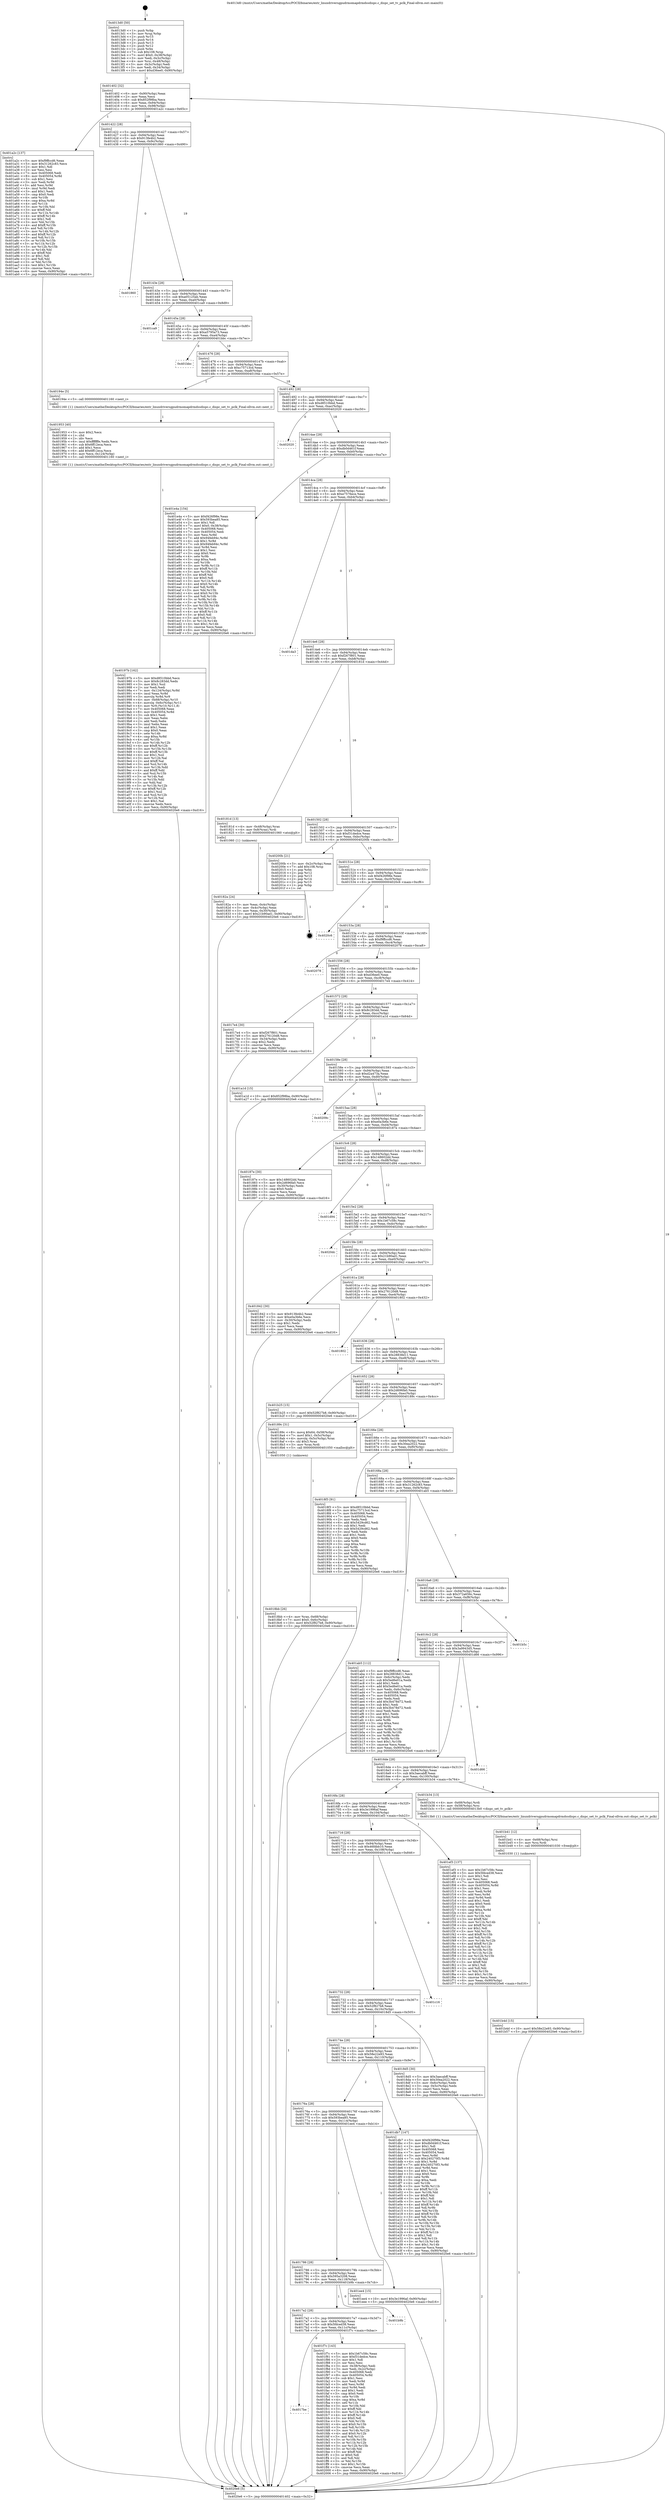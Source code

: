 digraph "0x4013d0" {
  label = "0x4013d0 (/mnt/c/Users/mathe/Desktop/tcc/POCII/binaries/extr_linuxdriversgpudrmomapdrmdssdispc.c_dispc_set_tv_pclk_Final-ollvm.out::main(0))"
  labelloc = "t"
  node[shape=record]

  Entry [label="",width=0.3,height=0.3,shape=circle,fillcolor=black,style=filled]
  "0x401402" [label="{
     0x401402 [32]\l
     | [instrs]\l
     &nbsp;&nbsp;0x401402 \<+6\>: mov -0x90(%rbp),%eax\l
     &nbsp;&nbsp;0x401408 \<+2\>: mov %eax,%ecx\l
     &nbsp;&nbsp;0x40140a \<+6\>: sub $0x852f98ba,%ecx\l
     &nbsp;&nbsp;0x401410 \<+6\>: mov %eax,-0x94(%rbp)\l
     &nbsp;&nbsp;0x401416 \<+6\>: mov %ecx,-0x98(%rbp)\l
     &nbsp;&nbsp;0x40141c \<+6\>: je 0000000000401a2c \<main+0x65c\>\l
  }"]
  "0x401a2c" [label="{
     0x401a2c [137]\l
     | [instrs]\l
     &nbsp;&nbsp;0x401a2c \<+5\>: mov $0xf9ffccd6,%eax\l
     &nbsp;&nbsp;0x401a31 \<+5\>: mov $0x31262c83,%ecx\l
     &nbsp;&nbsp;0x401a36 \<+2\>: mov $0x1,%dl\l
     &nbsp;&nbsp;0x401a38 \<+2\>: xor %esi,%esi\l
     &nbsp;&nbsp;0x401a3a \<+7\>: mov 0x405068,%edi\l
     &nbsp;&nbsp;0x401a41 \<+8\>: mov 0x405054,%r8d\l
     &nbsp;&nbsp;0x401a49 \<+3\>: sub $0x1,%esi\l
     &nbsp;&nbsp;0x401a4c \<+3\>: mov %edi,%r9d\l
     &nbsp;&nbsp;0x401a4f \<+3\>: add %esi,%r9d\l
     &nbsp;&nbsp;0x401a52 \<+4\>: imul %r9d,%edi\l
     &nbsp;&nbsp;0x401a56 \<+3\>: and $0x1,%edi\l
     &nbsp;&nbsp;0x401a59 \<+3\>: cmp $0x0,%edi\l
     &nbsp;&nbsp;0x401a5c \<+4\>: sete %r10b\l
     &nbsp;&nbsp;0x401a60 \<+4\>: cmp $0xa,%r8d\l
     &nbsp;&nbsp;0x401a64 \<+4\>: setl %r11b\l
     &nbsp;&nbsp;0x401a68 \<+3\>: mov %r10b,%bl\l
     &nbsp;&nbsp;0x401a6b \<+3\>: xor $0xff,%bl\l
     &nbsp;&nbsp;0x401a6e \<+3\>: mov %r11b,%r14b\l
     &nbsp;&nbsp;0x401a71 \<+4\>: xor $0xff,%r14b\l
     &nbsp;&nbsp;0x401a75 \<+3\>: xor $0x1,%dl\l
     &nbsp;&nbsp;0x401a78 \<+3\>: mov %bl,%r15b\l
     &nbsp;&nbsp;0x401a7b \<+4\>: and $0xff,%r15b\l
     &nbsp;&nbsp;0x401a7f \<+3\>: and %dl,%r10b\l
     &nbsp;&nbsp;0x401a82 \<+3\>: mov %r14b,%r12b\l
     &nbsp;&nbsp;0x401a85 \<+4\>: and $0xff,%r12b\l
     &nbsp;&nbsp;0x401a89 \<+3\>: and %dl,%r11b\l
     &nbsp;&nbsp;0x401a8c \<+3\>: or %r10b,%r15b\l
     &nbsp;&nbsp;0x401a8f \<+3\>: or %r11b,%r12b\l
     &nbsp;&nbsp;0x401a92 \<+3\>: xor %r12b,%r15b\l
     &nbsp;&nbsp;0x401a95 \<+3\>: or %r14b,%bl\l
     &nbsp;&nbsp;0x401a98 \<+3\>: xor $0xff,%bl\l
     &nbsp;&nbsp;0x401a9b \<+3\>: or $0x1,%dl\l
     &nbsp;&nbsp;0x401a9e \<+2\>: and %dl,%bl\l
     &nbsp;&nbsp;0x401aa0 \<+3\>: or %bl,%r15b\l
     &nbsp;&nbsp;0x401aa3 \<+4\>: test $0x1,%r15b\l
     &nbsp;&nbsp;0x401aa7 \<+3\>: cmovne %ecx,%eax\l
     &nbsp;&nbsp;0x401aaa \<+6\>: mov %eax,-0x90(%rbp)\l
     &nbsp;&nbsp;0x401ab0 \<+5\>: jmp 00000000004020e6 \<main+0xd16\>\l
  }"]
  "0x401422" [label="{
     0x401422 [28]\l
     | [instrs]\l
     &nbsp;&nbsp;0x401422 \<+5\>: jmp 0000000000401427 \<main+0x57\>\l
     &nbsp;&nbsp;0x401427 \<+6\>: mov -0x94(%rbp),%eax\l
     &nbsp;&nbsp;0x40142d \<+5\>: sub $0x913fe4b2,%eax\l
     &nbsp;&nbsp;0x401432 \<+6\>: mov %eax,-0x9c(%rbp)\l
     &nbsp;&nbsp;0x401438 \<+6\>: je 0000000000401860 \<main+0x490\>\l
  }"]
  Exit [label="",width=0.3,height=0.3,shape=circle,fillcolor=black,style=filled,peripheries=2]
  "0x401860" [label="{
     0x401860\l
  }", style=dashed]
  "0x40143e" [label="{
     0x40143e [28]\l
     | [instrs]\l
     &nbsp;&nbsp;0x40143e \<+5\>: jmp 0000000000401443 \<main+0x73\>\l
     &nbsp;&nbsp;0x401443 \<+6\>: mov -0x94(%rbp),%eax\l
     &nbsp;&nbsp;0x401449 \<+5\>: sub $0xa05125ab,%eax\l
     &nbsp;&nbsp;0x40144e \<+6\>: mov %eax,-0xa0(%rbp)\l
     &nbsp;&nbsp;0x401454 \<+6\>: je 0000000000401ca9 \<main+0x8d9\>\l
  }"]
  "0x4017be" [label="{
     0x4017be\l
  }", style=dashed]
  "0x401ca9" [label="{
     0x401ca9\l
  }", style=dashed]
  "0x40145a" [label="{
     0x40145a [28]\l
     | [instrs]\l
     &nbsp;&nbsp;0x40145a \<+5\>: jmp 000000000040145f \<main+0x8f\>\l
     &nbsp;&nbsp;0x40145f \<+6\>: mov -0x94(%rbp),%eax\l
     &nbsp;&nbsp;0x401465 \<+5\>: sub $0xa5795a73,%eax\l
     &nbsp;&nbsp;0x40146a \<+6\>: mov %eax,-0xa4(%rbp)\l
     &nbsp;&nbsp;0x401470 \<+6\>: je 0000000000401bbc \<main+0x7ec\>\l
  }"]
  "0x401f7c" [label="{
     0x401f7c [143]\l
     | [instrs]\l
     &nbsp;&nbsp;0x401f7c \<+5\>: mov $0x1b67c58c,%eax\l
     &nbsp;&nbsp;0x401f81 \<+5\>: mov $0xf31dedce,%ecx\l
     &nbsp;&nbsp;0x401f86 \<+2\>: mov $0x1,%dl\l
     &nbsp;&nbsp;0x401f88 \<+2\>: xor %esi,%esi\l
     &nbsp;&nbsp;0x401f8a \<+3\>: mov -0x38(%rbp),%edi\l
     &nbsp;&nbsp;0x401f8d \<+3\>: mov %edi,-0x2c(%rbp)\l
     &nbsp;&nbsp;0x401f90 \<+7\>: mov 0x405068,%edi\l
     &nbsp;&nbsp;0x401f97 \<+8\>: mov 0x405054,%r8d\l
     &nbsp;&nbsp;0x401f9f \<+3\>: sub $0x1,%esi\l
     &nbsp;&nbsp;0x401fa2 \<+3\>: mov %edi,%r9d\l
     &nbsp;&nbsp;0x401fa5 \<+3\>: add %esi,%r9d\l
     &nbsp;&nbsp;0x401fa8 \<+4\>: imul %r9d,%edi\l
     &nbsp;&nbsp;0x401fac \<+3\>: and $0x1,%edi\l
     &nbsp;&nbsp;0x401faf \<+3\>: cmp $0x0,%edi\l
     &nbsp;&nbsp;0x401fb2 \<+4\>: sete %r10b\l
     &nbsp;&nbsp;0x401fb6 \<+4\>: cmp $0xa,%r8d\l
     &nbsp;&nbsp;0x401fba \<+4\>: setl %r11b\l
     &nbsp;&nbsp;0x401fbe \<+3\>: mov %r10b,%bl\l
     &nbsp;&nbsp;0x401fc1 \<+3\>: xor $0xff,%bl\l
     &nbsp;&nbsp;0x401fc4 \<+3\>: mov %r11b,%r14b\l
     &nbsp;&nbsp;0x401fc7 \<+4\>: xor $0xff,%r14b\l
     &nbsp;&nbsp;0x401fcb \<+3\>: xor $0x0,%dl\l
     &nbsp;&nbsp;0x401fce \<+3\>: mov %bl,%r15b\l
     &nbsp;&nbsp;0x401fd1 \<+4\>: and $0x0,%r15b\l
     &nbsp;&nbsp;0x401fd5 \<+3\>: and %dl,%r10b\l
     &nbsp;&nbsp;0x401fd8 \<+3\>: mov %r14b,%r12b\l
     &nbsp;&nbsp;0x401fdb \<+4\>: and $0x0,%r12b\l
     &nbsp;&nbsp;0x401fdf \<+3\>: and %dl,%r11b\l
     &nbsp;&nbsp;0x401fe2 \<+3\>: or %r10b,%r15b\l
     &nbsp;&nbsp;0x401fe5 \<+3\>: or %r11b,%r12b\l
     &nbsp;&nbsp;0x401fe8 \<+3\>: xor %r12b,%r15b\l
     &nbsp;&nbsp;0x401feb \<+3\>: or %r14b,%bl\l
     &nbsp;&nbsp;0x401fee \<+3\>: xor $0xff,%bl\l
     &nbsp;&nbsp;0x401ff1 \<+3\>: or $0x0,%dl\l
     &nbsp;&nbsp;0x401ff4 \<+2\>: and %dl,%bl\l
     &nbsp;&nbsp;0x401ff6 \<+3\>: or %bl,%r15b\l
     &nbsp;&nbsp;0x401ff9 \<+4\>: test $0x1,%r15b\l
     &nbsp;&nbsp;0x401ffd \<+3\>: cmovne %ecx,%eax\l
     &nbsp;&nbsp;0x402000 \<+6\>: mov %eax,-0x90(%rbp)\l
     &nbsp;&nbsp;0x402006 \<+5\>: jmp 00000000004020e6 \<main+0xd16\>\l
  }"]
  "0x401bbc" [label="{
     0x401bbc\l
  }", style=dashed]
  "0x401476" [label="{
     0x401476 [28]\l
     | [instrs]\l
     &nbsp;&nbsp;0x401476 \<+5\>: jmp 000000000040147b \<main+0xab\>\l
     &nbsp;&nbsp;0x40147b \<+6\>: mov -0x94(%rbp),%eax\l
     &nbsp;&nbsp;0x401481 \<+5\>: sub $0xc75713cd,%eax\l
     &nbsp;&nbsp;0x401486 \<+6\>: mov %eax,-0xa8(%rbp)\l
     &nbsp;&nbsp;0x40148c \<+6\>: je 000000000040194e \<main+0x57e\>\l
  }"]
  "0x4017a2" [label="{
     0x4017a2 [28]\l
     | [instrs]\l
     &nbsp;&nbsp;0x4017a2 \<+5\>: jmp 00000000004017a7 \<main+0x3d7\>\l
     &nbsp;&nbsp;0x4017a7 \<+6\>: mov -0x94(%rbp),%eax\l
     &nbsp;&nbsp;0x4017ad \<+5\>: sub $0x5fdced38,%eax\l
     &nbsp;&nbsp;0x4017b2 \<+6\>: mov %eax,-0x11c(%rbp)\l
     &nbsp;&nbsp;0x4017b8 \<+6\>: je 0000000000401f7c \<main+0xbac\>\l
  }"]
  "0x40194e" [label="{
     0x40194e [5]\l
     | [instrs]\l
     &nbsp;&nbsp;0x40194e \<+5\>: call 0000000000401160 \<next_i\>\l
     | [calls]\l
     &nbsp;&nbsp;0x401160 \{1\} (/mnt/c/Users/mathe/Desktop/tcc/POCII/binaries/extr_linuxdriversgpudrmomapdrmdssdispc.c_dispc_set_tv_pclk_Final-ollvm.out::next_i)\l
  }"]
  "0x401492" [label="{
     0x401492 [28]\l
     | [instrs]\l
     &nbsp;&nbsp;0x401492 \<+5\>: jmp 0000000000401497 \<main+0xc7\>\l
     &nbsp;&nbsp;0x401497 \<+6\>: mov -0x94(%rbp),%eax\l
     &nbsp;&nbsp;0x40149d \<+5\>: sub $0xd8510bbd,%eax\l
     &nbsp;&nbsp;0x4014a2 \<+6\>: mov %eax,-0xac(%rbp)\l
     &nbsp;&nbsp;0x4014a8 \<+6\>: je 0000000000402020 \<main+0xc50\>\l
  }"]
  "0x401b9b" [label="{
     0x401b9b\l
  }", style=dashed]
  "0x402020" [label="{
     0x402020\l
  }", style=dashed]
  "0x4014ae" [label="{
     0x4014ae [28]\l
     | [instrs]\l
     &nbsp;&nbsp;0x4014ae \<+5\>: jmp 00000000004014b3 \<main+0xe3\>\l
     &nbsp;&nbsp;0x4014b3 \<+6\>: mov -0x94(%rbp),%eax\l
     &nbsp;&nbsp;0x4014b9 \<+5\>: sub $0xdb0d461f,%eax\l
     &nbsp;&nbsp;0x4014be \<+6\>: mov %eax,-0xb0(%rbp)\l
     &nbsp;&nbsp;0x4014c4 \<+6\>: je 0000000000401e4a \<main+0xa7a\>\l
  }"]
  "0x401786" [label="{
     0x401786 [28]\l
     | [instrs]\l
     &nbsp;&nbsp;0x401786 \<+5\>: jmp 000000000040178b \<main+0x3bb\>\l
     &nbsp;&nbsp;0x40178b \<+6\>: mov -0x94(%rbp),%eax\l
     &nbsp;&nbsp;0x401791 \<+5\>: sub $0x595a3208,%eax\l
     &nbsp;&nbsp;0x401796 \<+6\>: mov %eax,-0x118(%rbp)\l
     &nbsp;&nbsp;0x40179c \<+6\>: je 0000000000401b9b \<main+0x7cb\>\l
  }"]
  "0x401e4a" [label="{
     0x401e4a [154]\l
     | [instrs]\l
     &nbsp;&nbsp;0x401e4a \<+5\>: mov $0xf426f98e,%eax\l
     &nbsp;&nbsp;0x401e4f \<+5\>: mov $0x593bea85,%ecx\l
     &nbsp;&nbsp;0x401e54 \<+2\>: mov $0x1,%dl\l
     &nbsp;&nbsp;0x401e56 \<+7\>: movl $0x0,-0x38(%rbp)\l
     &nbsp;&nbsp;0x401e5d \<+7\>: mov 0x405068,%esi\l
     &nbsp;&nbsp;0x401e64 \<+7\>: mov 0x405054,%edi\l
     &nbsp;&nbsp;0x401e6b \<+3\>: mov %esi,%r8d\l
     &nbsp;&nbsp;0x401e6e \<+7\>: add $0x94feb94c,%r8d\l
     &nbsp;&nbsp;0x401e75 \<+4\>: sub $0x1,%r8d\l
     &nbsp;&nbsp;0x401e79 \<+7\>: sub $0x94feb94c,%r8d\l
     &nbsp;&nbsp;0x401e80 \<+4\>: imul %r8d,%esi\l
     &nbsp;&nbsp;0x401e84 \<+3\>: and $0x1,%esi\l
     &nbsp;&nbsp;0x401e87 \<+3\>: cmp $0x0,%esi\l
     &nbsp;&nbsp;0x401e8a \<+4\>: sete %r9b\l
     &nbsp;&nbsp;0x401e8e \<+3\>: cmp $0xa,%edi\l
     &nbsp;&nbsp;0x401e91 \<+4\>: setl %r10b\l
     &nbsp;&nbsp;0x401e95 \<+3\>: mov %r9b,%r11b\l
     &nbsp;&nbsp;0x401e98 \<+4\>: xor $0xff,%r11b\l
     &nbsp;&nbsp;0x401e9c \<+3\>: mov %r10b,%bl\l
     &nbsp;&nbsp;0x401e9f \<+3\>: xor $0xff,%bl\l
     &nbsp;&nbsp;0x401ea2 \<+3\>: xor $0x0,%dl\l
     &nbsp;&nbsp;0x401ea5 \<+3\>: mov %r11b,%r14b\l
     &nbsp;&nbsp;0x401ea8 \<+4\>: and $0x0,%r14b\l
     &nbsp;&nbsp;0x401eac \<+3\>: and %dl,%r9b\l
     &nbsp;&nbsp;0x401eaf \<+3\>: mov %bl,%r15b\l
     &nbsp;&nbsp;0x401eb2 \<+4\>: and $0x0,%r15b\l
     &nbsp;&nbsp;0x401eb6 \<+3\>: and %dl,%r10b\l
     &nbsp;&nbsp;0x401eb9 \<+3\>: or %r9b,%r14b\l
     &nbsp;&nbsp;0x401ebc \<+3\>: or %r10b,%r15b\l
     &nbsp;&nbsp;0x401ebf \<+3\>: xor %r15b,%r14b\l
     &nbsp;&nbsp;0x401ec2 \<+3\>: or %bl,%r11b\l
     &nbsp;&nbsp;0x401ec5 \<+4\>: xor $0xff,%r11b\l
     &nbsp;&nbsp;0x401ec9 \<+3\>: or $0x0,%dl\l
     &nbsp;&nbsp;0x401ecc \<+3\>: and %dl,%r11b\l
     &nbsp;&nbsp;0x401ecf \<+3\>: or %r11b,%r14b\l
     &nbsp;&nbsp;0x401ed2 \<+4\>: test $0x1,%r14b\l
     &nbsp;&nbsp;0x401ed6 \<+3\>: cmovne %ecx,%eax\l
     &nbsp;&nbsp;0x401ed9 \<+6\>: mov %eax,-0x90(%rbp)\l
     &nbsp;&nbsp;0x401edf \<+5\>: jmp 00000000004020e6 \<main+0xd16\>\l
  }"]
  "0x4014ca" [label="{
     0x4014ca [28]\l
     | [instrs]\l
     &nbsp;&nbsp;0x4014ca \<+5\>: jmp 00000000004014cf \<main+0xff\>\l
     &nbsp;&nbsp;0x4014cf \<+6\>: mov -0x94(%rbp),%eax\l
     &nbsp;&nbsp;0x4014d5 \<+5\>: sub $0xe7576ece,%eax\l
     &nbsp;&nbsp;0x4014da \<+6\>: mov %eax,-0xb4(%rbp)\l
     &nbsp;&nbsp;0x4014e0 \<+6\>: je 0000000000401da3 \<main+0x9d3\>\l
  }"]
  "0x401ee4" [label="{
     0x401ee4 [15]\l
     | [instrs]\l
     &nbsp;&nbsp;0x401ee4 \<+10\>: movl $0x3e1996af,-0x90(%rbp)\l
     &nbsp;&nbsp;0x401eee \<+5\>: jmp 00000000004020e6 \<main+0xd16\>\l
  }"]
  "0x401da3" [label="{
     0x401da3\l
  }", style=dashed]
  "0x4014e6" [label="{
     0x4014e6 [28]\l
     | [instrs]\l
     &nbsp;&nbsp;0x4014e6 \<+5\>: jmp 00000000004014eb \<main+0x11b\>\l
     &nbsp;&nbsp;0x4014eb \<+6\>: mov -0x94(%rbp),%eax\l
     &nbsp;&nbsp;0x4014f1 \<+5\>: sub $0xf267f801,%eax\l
     &nbsp;&nbsp;0x4014f6 \<+6\>: mov %eax,-0xb8(%rbp)\l
     &nbsp;&nbsp;0x4014fc \<+6\>: je 000000000040181d \<main+0x44d\>\l
  }"]
  "0x40176a" [label="{
     0x40176a [28]\l
     | [instrs]\l
     &nbsp;&nbsp;0x40176a \<+5\>: jmp 000000000040176f \<main+0x39f\>\l
     &nbsp;&nbsp;0x40176f \<+6\>: mov -0x94(%rbp),%eax\l
     &nbsp;&nbsp;0x401775 \<+5\>: sub $0x593bea85,%eax\l
     &nbsp;&nbsp;0x40177a \<+6\>: mov %eax,-0x114(%rbp)\l
     &nbsp;&nbsp;0x401780 \<+6\>: je 0000000000401ee4 \<main+0xb14\>\l
  }"]
  "0x40181d" [label="{
     0x40181d [13]\l
     | [instrs]\l
     &nbsp;&nbsp;0x40181d \<+4\>: mov -0x48(%rbp),%rax\l
     &nbsp;&nbsp;0x401821 \<+4\>: mov 0x8(%rax),%rdi\l
     &nbsp;&nbsp;0x401825 \<+5\>: call 0000000000401060 \<atoi@plt\>\l
     | [calls]\l
     &nbsp;&nbsp;0x401060 \{1\} (unknown)\l
  }"]
  "0x401502" [label="{
     0x401502 [28]\l
     | [instrs]\l
     &nbsp;&nbsp;0x401502 \<+5\>: jmp 0000000000401507 \<main+0x137\>\l
     &nbsp;&nbsp;0x401507 \<+6\>: mov -0x94(%rbp),%eax\l
     &nbsp;&nbsp;0x40150d \<+5\>: sub $0xf31dedce,%eax\l
     &nbsp;&nbsp;0x401512 \<+6\>: mov %eax,-0xbc(%rbp)\l
     &nbsp;&nbsp;0x401518 \<+6\>: je 000000000040200b \<main+0xc3b\>\l
  }"]
  "0x401db7" [label="{
     0x401db7 [147]\l
     | [instrs]\l
     &nbsp;&nbsp;0x401db7 \<+5\>: mov $0xf426f98e,%eax\l
     &nbsp;&nbsp;0x401dbc \<+5\>: mov $0xdb0d461f,%ecx\l
     &nbsp;&nbsp;0x401dc1 \<+2\>: mov $0x1,%dl\l
     &nbsp;&nbsp;0x401dc3 \<+7\>: mov 0x405068,%esi\l
     &nbsp;&nbsp;0x401dca \<+7\>: mov 0x405054,%edi\l
     &nbsp;&nbsp;0x401dd1 \<+3\>: mov %esi,%r8d\l
     &nbsp;&nbsp;0x401dd4 \<+7\>: sub $0x240270f3,%r8d\l
     &nbsp;&nbsp;0x401ddb \<+4\>: sub $0x1,%r8d\l
     &nbsp;&nbsp;0x401ddf \<+7\>: add $0x240270f3,%r8d\l
     &nbsp;&nbsp;0x401de6 \<+4\>: imul %r8d,%esi\l
     &nbsp;&nbsp;0x401dea \<+3\>: and $0x1,%esi\l
     &nbsp;&nbsp;0x401ded \<+3\>: cmp $0x0,%esi\l
     &nbsp;&nbsp;0x401df0 \<+4\>: sete %r9b\l
     &nbsp;&nbsp;0x401df4 \<+3\>: cmp $0xa,%edi\l
     &nbsp;&nbsp;0x401df7 \<+4\>: setl %r10b\l
     &nbsp;&nbsp;0x401dfb \<+3\>: mov %r9b,%r11b\l
     &nbsp;&nbsp;0x401dfe \<+4\>: xor $0xff,%r11b\l
     &nbsp;&nbsp;0x401e02 \<+3\>: mov %r10b,%bl\l
     &nbsp;&nbsp;0x401e05 \<+3\>: xor $0xff,%bl\l
     &nbsp;&nbsp;0x401e08 \<+3\>: xor $0x1,%dl\l
     &nbsp;&nbsp;0x401e0b \<+3\>: mov %r11b,%r14b\l
     &nbsp;&nbsp;0x401e0e \<+4\>: and $0xff,%r14b\l
     &nbsp;&nbsp;0x401e12 \<+3\>: and %dl,%r9b\l
     &nbsp;&nbsp;0x401e15 \<+3\>: mov %bl,%r15b\l
     &nbsp;&nbsp;0x401e18 \<+4\>: and $0xff,%r15b\l
     &nbsp;&nbsp;0x401e1c \<+3\>: and %dl,%r10b\l
     &nbsp;&nbsp;0x401e1f \<+3\>: or %r9b,%r14b\l
     &nbsp;&nbsp;0x401e22 \<+3\>: or %r10b,%r15b\l
     &nbsp;&nbsp;0x401e25 \<+3\>: xor %r15b,%r14b\l
     &nbsp;&nbsp;0x401e28 \<+3\>: or %bl,%r11b\l
     &nbsp;&nbsp;0x401e2b \<+4\>: xor $0xff,%r11b\l
     &nbsp;&nbsp;0x401e2f \<+3\>: or $0x1,%dl\l
     &nbsp;&nbsp;0x401e32 \<+3\>: and %dl,%r11b\l
     &nbsp;&nbsp;0x401e35 \<+3\>: or %r11b,%r14b\l
     &nbsp;&nbsp;0x401e38 \<+4\>: test $0x1,%r14b\l
     &nbsp;&nbsp;0x401e3c \<+3\>: cmovne %ecx,%eax\l
     &nbsp;&nbsp;0x401e3f \<+6\>: mov %eax,-0x90(%rbp)\l
     &nbsp;&nbsp;0x401e45 \<+5\>: jmp 00000000004020e6 \<main+0xd16\>\l
  }"]
  "0x40200b" [label="{
     0x40200b [21]\l
     | [instrs]\l
     &nbsp;&nbsp;0x40200b \<+3\>: mov -0x2c(%rbp),%eax\l
     &nbsp;&nbsp;0x40200e \<+7\>: add $0x108,%rsp\l
     &nbsp;&nbsp;0x402015 \<+1\>: pop %rbx\l
     &nbsp;&nbsp;0x402016 \<+2\>: pop %r12\l
     &nbsp;&nbsp;0x402018 \<+2\>: pop %r13\l
     &nbsp;&nbsp;0x40201a \<+2\>: pop %r14\l
     &nbsp;&nbsp;0x40201c \<+2\>: pop %r15\l
     &nbsp;&nbsp;0x40201e \<+1\>: pop %rbp\l
     &nbsp;&nbsp;0x40201f \<+1\>: ret\l
  }"]
  "0x40151e" [label="{
     0x40151e [28]\l
     | [instrs]\l
     &nbsp;&nbsp;0x40151e \<+5\>: jmp 0000000000401523 \<main+0x153\>\l
     &nbsp;&nbsp;0x401523 \<+6\>: mov -0x94(%rbp),%eax\l
     &nbsp;&nbsp;0x401529 \<+5\>: sub $0xf426f98e,%eax\l
     &nbsp;&nbsp;0x40152e \<+6\>: mov %eax,-0xc0(%rbp)\l
     &nbsp;&nbsp;0x401534 \<+6\>: je 00000000004020c6 \<main+0xcf6\>\l
  }"]
  "0x401b4d" [label="{
     0x401b4d [15]\l
     | [instrs]\l
     &nbsp;&nbsp;0x401b4d \<+10\>: movl $0x58e22e93,-0x90(%rbp)\l
     &nbsp;&nbsp;0x401b57 \<+5\>: jmp 00000000004020e6 \<main+0xd16\>\l
  }"]
  "0x4020c6" [label="{
     0x4020c6\l
  }", style=dashed]
  "0x40153a" [label="{
     0x40153a [28]\l
     | [instrs]\l
     &nbsp;&nbsp;0x40153a \<+5\>: jmp 000000000040153f \<main+0x16f\>\l
     &nbsp;&nbsp;0x40153f \<+6\>: mov -0x94(%rbp),%eax\l
     &nbsp;&nbsp;0x401545 \<+5\>: sub $0xf9ffccd6,%eax\l
     &nbsp;&nbsp;0x40154a \<+6\>: mov %eax,-0xc4(%rbp)\l
     &nbsp;&nbsp;0x401550 \<+6\>: je 0000000000402078 \<main+0xca8\>\l
  }"]
  "0x401b41" [label="{
     0x401b41 [12]\l
     | [instrs]\l
     &nbsp;&nbsp;0x401b41 \<+4\>: mov -0x68(%rbp),%rsi\l
     &nbsp;&nbsp;0x401b45 \<+3\>: mov %rsi,%rdi\l
     &nbsp;&nbsp;0x401b48 \<+5\>: call 0000000000401030 \<free@plt\>\l
     | [calls]\l
     &nbsp;&nbsp;0x401030 \{1\} (unknown)\l
  }"]
  "0x402078" [label="{
     0x402078\l
  }", style=dashed]
  "0x401556" [label="{
     0x401556 [28]\l
     | [instrs]\l
     &nbsp;&nbsp;0x401556 \<+5\>: jmp 000000000040155b \<main+0x18b\>\l
     &nbsp;&nbsp;0x40155b \<+6\>: mov -0x94(%rbp),%eax\l
     &nbsp;&nbsp;0x401561 \<+5\>: sub $0xd36ee0,%eax\l
     &nbsp;&nbsp;0x401566 \<+6\>: mov %eax,-0xc8(%rbp)\l
     &nbsp;&nbsp;0x40156c \<+6\>: je 00000000004017e4 \<main+0x414\>\l
  }"]
  "0x40197b" [label="{
     0x40197b [162]\l
     | [instrs]\l
     &nbsp;&nbsp;0x40197b \<+5\>: mov $0xd8510bbd,%ecx\l
     &nbsp;&nbsp;0x401980 \<+5\>: mov $0x8c283dd,%edx\l
     &nbsp;&nbsp;0x401985 \<+3\>: mov $0x1,%sil\l
     &nbsp;&nbsp;0x401988 \<+2\>: xor %edi,%edi\l
     &nbsp;&nbsp;0x40198a \<+7\>: mov -0x124(%rbp),%r8d\l
     &nbsp;&nbsp;0x401991 \<+4\>: imul %eax,%r8d\l
     &nbsp;&nbsp;0x401995 \<+3\>: movslq %r8d,%r9\l
     &nbsp;&nbsp;0x401998 \<+4\>: mov -0x68(%rbp),%r10\l
     &nbsp;&nbsp;0x40199c \<+4\>: movslq -0x6c(%rbp),%r11\l
     &nbsp;&nbsp;0x4019a0 \<+4\>: mov %r9,(%r10,%r11,8)\l
     &nbsp;&nbsp;0x4019a4 \<+7\>: mov 0x405068,%eax\l
     &nbsp;&nbsp;0x4019ab \<+8\>: mov 0x405054,%r8d\l
     &nbsp;&nbsp;0x4019b3 \<+3\>: sub $0x1,%edi\l
     &nbsp;&nbsp;0x4019b6 \<+2\>: mov %eax,%ebx\l
     &nbsp;&nbsp;0x4019b8 \<+2\>: add %edi,%ebx\l
     &nbsp;&nbsp;0x4019ba \<+3\>: imul %ebx,%eax\l
     &nbsp;&nbsp;0x4019bd \<+3\>: and $0x1,%eax\l
     &nbsp;&nbsp;0x4019c0 \<+3\>: cmp $0x0,%eax\l
     &nbsp;&nbsp;0x4019c3 \<+4\>: sete %r14b\l
     &nbsp;&nbsp;0x4019c7 \<+4\>: cmp $0xa,%r8d\l
     &nbsp;&nbsp;0x4019cb \<+4\>: setl %r15b\l
     &nbsp;&nbsp;0x4019cf \<+3\>: mov %r14b,%r12b\l
     &nbsp;&nbsp;0x4019d2 \<+4\>: xor $0xff,%r12b\l
     &nbsp;&nbsp;0x4019d6 \<+3\>: mov %r15b,%r13b\l
     &nbsp;&nbsp;0x4019d9 \<+4\>: xor $0xff,%r13b\l
     &nbsp;&nbsp;0x4019dd \<+4\>: xor $0x1,%sil\l
     &nbsp;&nbsp;0x4019e1 \<+3\>: mov %r12b,%al\l
     &nbsp;&nbsp;0x4019e4 \<+2\>: and $0xff,%al\l
     &nbsp;&nbsp;0x4019e6 \<+3\>: and %sil,%r14b\l
     &nbsp;&nbsp;0x4019e9 \<+3\>: mov %r13b,%dil\l
     &nbsp;&nbsp;0x4019ec \<+4\>: and $0xff,%dil\l
     &nbsp;&nbsp;0x4019f0 \<+3\>: and %sil,%r15b\l
     &nbsp;&nbsp;0x4019f3 \<+3\>: or %r14b,%al\l
     &nbsp;&nbsp;0x4019f6 \<+3\>: or %r15b,%dil\l
     &nbsp;&nbsp;0x4019f9 \<+3\>: xor %dil,%al\l
     &nbsp;&nbsp;0x4019fc \<+3\>: or %r13b,%r12b\l
     &nbsp;&nbsp;0x4019ff \<+4\>: xor $0xff,%r12b\l
     &nbsp;&nbsp;0x401a03 \<+4\>: or $0x1,%sil\l
     &nbsp;&nbsp;0x401a07 \<+3\>: and %sil,%r12b\l
     &nbsp;&nbsp;0x401a0a \<+3\>: or %r12b,%al\l
     &nbsp;&nbsp;0x401a0d \<+2\>: test $0x1,%al\l
     &nbsp;&nbsp;0x401a0f \<+3\>: cmovne %edx,%ecx\l
     &nbsp;&nbsp;0x401a12 \<+6\>: mov %ecx,-0x90(%rbp)\l
     &nbsp;&nbsp;0x401a18 \<+5\>: jmp 00000000004020e6 \<main+0xd16\>\l
  }"]
  "0x4017e4" [label="{
     0x4017e4 [30]\l
     | [instrs]\l
     &nbsp;&nbsp;0x4017e4 \<+5\>: mov $0xf267f801,%eax\l
     &nbsp;&nbsp;0x4017e9 \<+5\>: mov $0x276120d8,%ecx\l
     &nbsp;&nbsp;0x4017ee \<+3\>: mov -0x34(%rbp),%edx\l
     &nbsp;&nbsp;0x4017f1 \<+3\>: cmp $0x2,%edx\l
     &nbsp;&nbsp;0x4017f4 \<+3\>: cmovne %ecx,%eax\l
     &nbsp;&nbsp;0x4017f7 \<+6\>: mov %eax,-0x90(%rbp)\l
     &nbsp;&nbsp;0x4017fd \<+5\>: jmp 00000000004020e6 \<main+0xd16\>\l
  }"]
  "0x401572" [label="{
     0x401572 [28]\l
     | [instrs]\l
     &nbsp;&nbsp;0x401572 \<+5\>: jmp 0000000000401577 \<main+0x1a7\>\l
     &nbsp;&nbsp;0x401577 \<+6\>: mov -0x94(%rbp),%eax\l
     &nbsp;&nbsp;0x40157d \<+5\>: sub $0x8c283dd,%eax\l
     &nbsp;&nbsp;0x401582 \<+6\>: mov %eax,-0xcc(%rbp)\l
     &nbsp;&nbsp;0x401588 \<+6\>: je 0000000000401a1d \<main+0x64d\>\l
  }"]
  "0x4020e6" [label="{
     0x4020e6 [5]\l
     | [instrs]\l
     &nbsp;&nbsp;0x4020e6 \<+5\>: jmp 0000000000401402 \<main+0x32\>\l
  }"]
  "0x4013d0" [label="{
     0x4013d0 [50]\l
     | [instrs]\l
     &nbsp;&nbsp;0x4013d0 \<+1\>: push %rbp\l
     &nbsp;&nbsp;0x4013d1 \<+3\>: mov %rsp,%rbp\l
     &nbsp;&nbsp;0x4013d4 \<+2\>: push %r15\l
     &nbsp;&nbsp;0x4013d6 \<+2\>: push %r14\l
     &nbsp;&nbsp;0x4013d8 \<+2\>: push %r13\l
     &nbsp;&nbsp;0x4013da \<+2\>: push %r12\l
     &nbsp;&nbsp;0x4013dc \<+1\>: push %rbx\l
     &nbsp;&nbsp;0x4013dd \<+7\>: sub $0x108,%rsp\l
     &nbsp;&nbsp;0x4013e4 \<+7\>: movl $0x0,-0x38(%rbp)\l
     &nbsp;&nbsp;0x4013eb \<+3\>: mov %edi,-0x3c(%rbp)\l
     &nbsp;&nbsp;0x4013ee \<+4\>: mov %rsi,-0x48(%rbp)\l
     &nbsp;&nbsp;0x4013f2 \<+3\>: mov -0x3c(%rbp),%edi\l
     &nbsp;&nbsp;0x4013f5 \<+3\>: mov %edi,-0x34(%rbp)\l
     &nbsp;&nbsp;0x4013f8 \<+10\>: movl $0xd36ee0,-0x90(%rbp)\l
  }"]
  "0x40182a" [label="{
     0x40182a [24]\l
     | [instrs]\l
     &nbsp;&nbsp;0x40182a \<+3\>: mov %eax,-0x4c(%rbp)\l
     &nbsp;&nbsp;0x40182d \<+3\>: mov -0x4c(%rbp),%eax\l
     &nbsp;&nbsp;0x401830 \<+3\>: mov %eax,-0x30(%rbp)\l
     &nbsp;&nbsp;0x401833 \<+10\>: movl $0x21b90ad1,-0x90(%rbp)\l
     &nbsp;&nbsp;0x40183d \<+5\>: jmp 00000000004020e6 \<main+0xd16\>\l
  }"]
  "0x401953" [label="{
     0x401953 [40]\l
     | [instrs]\l
     &nbsp;&nbsp;0x401953 \<+5\>: mov $0x2,%ecx\l
     &nbsp;&nbsp;0x401958 \<+1\>: cltd\l
     &nbsp;&nbsp;0x401959 \<+2\>: idiv %ecx\l
     &nbsp;&nbsp;0x40195b \<+6\>: imul $0xfffffffe,%edx,%ecx\l
     &nbsp;&nbsp;0x401961 \<+6\>: sub $0x6ff12eca,%ecx\l
     &nbsp;&nbsp;0x401967 \<+3\>: add $0x1,%ecx\l
     &nbsp;&nbsp;0x40196a \<+6\>: add $0x6ff12eca,%ecx\l
     &nbsp;&nbsp;0x401970 \<+6\>: mov %ecx,-0x124(%rbp)\l
     &nbsp;&nbsp;0x401976 \<+5\>: call 0000000000401160 \<next_i\>\l
     | [calls]\l
     &nbsp;&nbsp;0x401160 \{1\} (/mnt/c/Users/mathe/Desktop/tcc/POCII/binaries/extr_linuxdriversgpudrmomapdrmdssdispc.c_dispc_set_tv_pclk_Final-ollvm.out::next_i)\l
  }"]
  "0x401a1d" [label="{
     0x401a1d [15]\l
     | [instrs]\l
     &nbsp;&nbsp;0x401a1d \<+10\>: movl $0x852f98ba,-0x90(%rbp)\l
     &nbsp;&nbsp;0x401a27 \<+5\>: jmp 00000000004020e6 \<main+0xd16\>\l
  }"]
  "0x40158e" [label="{
     0x40158e [28]\l
     | [instrs]\l
     &nbsp;&nbsp;0x40158e \<+5\>: jmp 0000000000401593 \<main+0x1c3\>\l
     &nbsp;&nbsp;0x401593 \<+6\>: mov -0x94(%rbp),%eax\l
     &nbsp;&nbsp;0x401599 \<+5\>: sub $0xd2a473a,%eax\l
     &nbsp;&nbsp;0x40159e \<+6\>: mov %eax,-0xd0(%rbp)\l
     &nbsp;&nbsp;0x4015a4 \<+6\>: je 000000000040209c \<main+0xccc\>\l
  }"]
  "0x40174e" [label="{
     0x40174e [28]\l
     | [instrs]\l
     &nbsp;&nbsp;0x40174e \<+5\>: jmp 0000000000401753 \<main+0x383\>\l
     &nbsp;&nbsp;0x401753 \<+6\>: mov -0x94(%rbp),%eax\l
     &nbsp;&nbsp;0x401759 \<+5\>: sub $0x58e22e93,%eax\l
     &nbsp;&nbsp;0x40175e \<+6\>: mov %eax,-0x110(%rbp)\l
     &nbsp;&nbsp;0x401764 \<+6\>: je 0000000000401db7 \<main+0x9e7\>\l
  }"]
  "0x40209c" [label="{
     0x40209c\l
  }", style=dashed]
  "0x4015aa" [label="{
     0x4015aa [28]\l
     | [instrs]\l
     &nbsp;&nbsp;0x4015aa \<+5\>: jmp 00000000004015af \<main+0x1df\>\l
     &nbsp;&nbsp;0x4015af \<+6\>: mov -0x94(%rbp),%eax\l
     &nbsp;&nbsp;0x4015b5 \<+5\>: sub $0xe0a3b6e,%eax\l
     &nbsp;&nbsp;0x4015ba \<+6\>: mov %eax,-0xd4(%rbp)\l
     &nbsp;&nbsp;0x4015c0 \<+6\>: je 000000000040187e \<main+0x4ae\>\l
  }"]
  "0x4018d5" [label="{
     0x4018d5 [30]\l
     | [instrs]\l
     &nbsp;&nbsp;0x4018d5 \<+5\>: mov $0x3aecabff,%eax\l
     &nbsp;&nbsp;0x4018da \<+5\>: mov $0x30ea2022,%ecx\l
     &nbsp;&nbsp;0x4018df \<+3\>: mov -0x6c(%rbp),%edx\l
     &nbsp;&nbsp;0x4018e2 \<+3\>: cmp -0x5c(%rbp),%edx\l
     &nbsp;&nbsp;0x4018e5 \<+3\>: cmovl %ecx,%eax\l
     &nbsp;&nbsp;0x4018e8 \<+6\>: mov %eax,-0x90(%rbp)\l
     &nbsp;&nbsp;0x4018ee \<+5\>: jmp 00000000004020e6 \<main+0xd16\>\l
  }"]
  "0x40187e" [label="{
     0x40187e [30]\l
     | [instrs]\l
     &nbsp;&nbsp;0x40187e \<+5\>: mov $0x148602dd,%eax\l
     &nbsp;&nbsp;0x401883 \<+5\>: mov $0x2d696fa0,%ecx\l
     &nbsp;&nbsp;0x401888 \<+3\>: mov -0x30(%rbp),%edx\l
     &nbsp;&nbsp;0x40188b \<+3\>: cmp $0x0,%edx\l
     &nbsp;&nbsp;0x40188e \<+3\>: cmove %ecx,%eax\l
     &nbsp;&nbsp;0x401891 \<+6\>: mov %eax,-0x90(%rbp)\l
     &nbsp;&nbsp;0x401897 \<+5\>: jmp 00000000004020e6 \<main+0xd16\>\l
  }"]
  "0x4015c6" [label="{
     0x4015c6 [28]\l
     | [instrs]\l
     &nbsp;&nbsp;0x4015c6 \<+5\>: jmp 00000000004015cb \<main+0x1fb\>\l
     &nbsp;&nbsp;0x4015cb \<+6\>: mov -0x94(%rbp),%eax\l
     &nbsp;&nbsp;0x4015d1 \<+5\>: sub $0x148602dd,%eax\l
     &nbsp;&nbsp;0x4015d6 \<+6\>: mov %eax,-0xd8(%rbp)\l
     &nbsp;&nbsp;0x4015dc \<+6\>: je 0000000000401d94 \<main+0x9c4\>\l
  }"]
  "0x401732" [label="{
     0x401732 [28]\l
     | [instrs]\l
     &nbsp;&nbsp;0x401732 \<+5\>: jmp 0000000000401737 \<main+0x367\>\l
     &nbsp;&nbsp;0x401737 \<+6\>: mov -0x94(%rbp),%eax\l
     &nbsp;&nbsp;0x40173d \<+5\>: sub $0x52f827b8,%eax\l
     &nbsp;&nbsp;0x401742 \<+6\>: mov %eax,-0x10c(%rbp)\l
     &nbsp;&nbsp;0x401748 \<+6\>: je 00000000004018d5 \<main+0x505\>\l
  }"]
  "0x401d94" [label="{
     0x401d94\l
  }", style=dashed]
  "0x4015e2" [label="{
     0x4015e2 [28]\l
     | [instrs]\l
     &nbsp;&nbsp;0x4015e2 \<+5\>: jmp 00000000004015e7 \<main+0x217\>\l
     &nbsp;&nbsp;0x4015e7 \<+6\>: mov -0x94(%rbp),%eax\l
     &nbsp;&nbsp;0x4015ed \<+5\>: sub $0x1b67c58c,%eax\l
     &nbsp;&nbsp;0x4015f2 \<+6\>: mov %eax,-0xdc(%rbp)\l
     &nbsp;&nbsp;0x4015f8 \<+6\>: je 00000000004020dc \<main+0xd0c\>\l
  }"]
  "0x401c16" [label="{
     0x401c16\l
  }", style=dashed]
  "0x4020dc" [label="{
     0x4020dc\l
  }", style=dashed]
  "0x4015fe" [label="{
     0x4015fe [28]\l
     | [instrs]\l
     &nbsp;&nbsp;0x4015fe \<+5\>: jmp 0000000000401603 \<main+0x233\>\l
     &nbsp;&nbsp;0x401603 \<+6\>: mov -0x94(%rbp),%eax\l
     &nbsp;&nbsp;0x401609 \<+5\>: sub $0x21b90ad1,%eax\l
     &nbsp;&nbsp;0x40160e \<+6\>: mov %eax,-0xe0(%rbp)\l
     &nbsp;&nbsp;0x401614 \<+6\>: je 0000000000401842 \<main+0x472\>\l
  }"]
  "0x401716" [label="{
     0x401716 [28]\l
     | [instrs]\l
     &nbsp;&nbsp;0x401716 \<+5\>: jmp 000000000040171b \<main+0x34b\>\l
     &nbsp;&nbsp;0x40171b \<+6\>: mov -0x94(%rbp),%eax\l
     &nbsp;&nbsp;0x401721 \<+5\>: sub $0x46fdbb10,%eax\l
     &nbsp;&nbsp;0x401726 \<+6\>: mov %eax,-0x108(%rbp)\l
     &nbsp;&nbsp;0x40172c \<+6\>: je 0000000000401c16 \<main+0x846\>\l
  }"]
  "0x401842" [label="{
     0x401842 [30]\l
     | [instrs]\l
     &nbsp;&nbsp;0x401842 \<+5\>: mov $0x913fe4b2,%eax\l
     &nbsp;&nbsp;0x401847 \<+5\>: mov $0xe0a3b6e,%ecx\l
     &nbsp;&nbsp;0x40184c \<+3\>: mov -0x30(%rbp),%edx\l
     &nbsp;&nbsp;0x40184f \<+3\>: cmp $0x1,%edx\l
     &nbsp;&nbsp;0x401852 \<+3\>: cmovl %ecx,%eax\l
     &nbsp;&nbsp;0x401855 \<+6\>: mov %eax,-0x90(%rbp)\l
     &nbsp;&nbsp;0x40185b \<+5\>: jmp 00000000004020e6 \<main+0xd16\>\l
  }"]
  "0x40161a" [label="{
     0x40161a [28]\l
     | [instrs]\l
     &nbsp;&nbsp;0x40161a \<+5\>: jmp 000000000040161f \<main+0x24f\>\l
     &nbsp;&nbsp;0x40161f \<+6\>: mov -0x94(%rbp),%eax\l
     &nbsp;&nbsp;0x401625 \<+5\>: sub $0x276120d8,%eax\l
     &nbsp;&nbsp;0x40162a \<+6\>: mov %eax,-0xe4(%rbp)\l
     &nbsp;&nbsp;0x401630 \<+6\>: je 0000000000401802 \<main+0x432\>\l
  }"]
  "0x401ef3" [label="{
     0x401ef3 [137]\l
     | [instrs]\l
     &nbsp;&nbsp;0x401ef3 \<+5\>: mov $0x1b67c58c,%eax\l
     &nbsp;&nbsp;0x401ef8 \<+5\>: mov $0x5fdced38,%ecx\l
     &nbsp;&nbsp;0x401efd \<+2\>: mov $0x1,%dl\l
     &nbsp;&nbsp;0x401eff \<+2\>: xor %esi,%esi\l
     &nbsp;&nbsp;0x401f01 \<+7\>: mov 0x405068,%edi\l
     &nbsp;&nbsp;0x401f08 \<+8\>: mov 0x405054,%r8d\l
     &nbsp;&nbsp;0x401f10 \<+3\>: sub $0x1,%esi\l
     &nbsp;&nbsp;0x401f13 \<+3\>: mov %edi,%r9d\l
     &nbsp;&nbsp;0x401f16 \<+3\>: add %esi,%r9d\l
     &nbsp;&nbsp;0x401f19 \<+4\>: imul %r9d,%edi\l
     &nbsp;&nbsp;0x401f1d \<+3\>: and $0x1,%edi\l
     &nbsp;&nbsp;0x401f20 \<+3\>: cmp $0x0,%edi\l
     &nbsp;&nbsp;0x401f23 \<+4\>: sete %r10b\l
     &nbsp;&nbsp;0x401f27 \<+4\>: cmp $0xa,%r8d\l
     &nbsp;&nbsp;0x401f2b \<+4\>: setl %r11b\l
     &nbsp;&nbsp;0x401f2f \<+3\>: mov %r10b,%bl\l
     &nbsp;&nbsp;0x401f32 \<+3\>: xor $0xff,%bl\l
     &nbsp;&nbsp;0x401f35 \<+3\>: mov %r11b,%r14b\l
     &nbsp;&nbsp;0x401f38 \<+4\>: xor $0xff,%r14b\l
     &nbsp;&nbsp;0x401f3c \<+3\>: xor $0x1,%dl\l
     &nbsp;&nbsp;0x401f3f \<+3\>: mov %bl,%r15b\l
     &nbsp;&nbsp;0x401f42 \<+4\>: and $0xff,%r15b\l
     &nbsp;&nbsp;0x401f46 \<+3\>: and %dl,%r10b\l
     &nbsp;&nbsp;0x401f49 \<+3\>: mov %r14b,%r12b\l
     &nbsp;&nbsp;0x401f4c \<+4\>: and $0xff,%r12b\l
     &nbsp;&nbsp;0x401f50 \<+3\>: and %dl,%r11b\l
     &nbsp;&nbsp;0x401f53 \<+3\>: or %r10b,%r15b\l
     &nbsp;&nbsp;0x401f56 \<+3\>: or %r11b,%r12b\l
     &nbsp;&nbsp;0x401f59 \<+3\>: xor %r12b,%r15b\l
     &nbsp;&nbsp;0x401f5c \<+3\>: or %r14b,%bl\l
     &nbsp;&nbsp;0x401f5f \<+3\>: xor $0xff,%bl\l
     &nbsp;&nbsp;0x401f62 \<+3\>: or $0x1,%dl\l
     &nbsp;&nbsp;0x401f65 \<+2\>: and %dl,%bl\l
     &nbsp;&nbsp;0x401f67 \<+3\>: or %bl,%r15b\l
     &nbsp;&nbsp;0x401f6a \<+4\>: test $0x1,%r15b\l
     &nbsp;&nbsp;0x401f6e \<+3\>: cmovne %ecx,%eax\l
     &nbsp;&nbsp;0x401f71 \<+6\>: mov %eax,-0x90(%rbp)\l
     &nbsp;&nbsp;0x401f77 \<+5\>: jmp 00000000004020e6 \<main+0xd16\>\l
  }"]
  "0x401802" [label="{
     0x401802\l
  }", style=dashed]
  "0x401636" [label="{
     0x401636 [28]\l
     | [instrs]\l
     &nbsp;&nbsp;0x401636 \<+5\>: jmp 000000000040163b \<main+0x26b\>\l
     &nbsp;&nbsp;0x40163b \<+6\>: mov -0x94(%rbp),%eax\l
     &nbsp;&nbsp;0x401641 \<+5\>: sub $0x28838d11,%eax\l
     &nbsp;&nbsp;0x401646 \<+6\>: mov %eax,-0xe8(%rbp)\l
     &nbsp;&nbsp;0x40164c \<+6\>: je 0000000000401b25 \<main+0x755\>\l
  }"]
  "0x4016fa" [label="{
     0x4016fa [28]\l
     | [instrs]\l
     &nbsp;&nbsp;0x4016fa \<+5\>: jmp 00000000004016ff \<main+0x32f\>\l
     &nbsp;&nbsp;0x4016ff \<+6\>: mov -0x94(%rbp),%eax\l
     &nbsp;&nbsp;0x401705 \<+5\>: sub $0x3e1996af,%eax\l
     &nbsp;&nbsp;0x40170a \<+6\>: mov %eax,-0x104(%rbp)\l
     &nbsp;&nbsp;0x401710 \<+6\>: je 0000000000401ef3 \<main+0xb23\>\l
  }"]
  "0x401b25" [label="{
     0x401b25 [15]\l
     | [instrs]\l
     &nbsp;&nbsp;0x401b25 \<+10\>: movl $0x52f827b8,-0x90(%rbp)\l
     &nbsp;&nbsp;0x401b2f \<+5\>: jmp 00000000004020e6 \<main+0xd16\>\l
  }"]
  "0x401652" [label="{
     0x401652 [28]\l
     | [instrs]\l
     &nbsp;&nbsp;0x401652 \<+5\>: jmp 0000000000401657 \<main+0x287\>\l
     &nbsp;&nbsp;0x401657 \<+6\>: mov -0x94(%rbp),%eax\l
     &nbsp;&nbsp;0x40165d \<+5\>: sub $0x2d696fa0,%eax\l
     &nbsp;&nbsp;0x401662 \<+6\>: mov %eax,-0xec(%rbp)\l
     &nbsp;&nbsp;0x401668 \<+6\>: je 000000000040189c \<main+0x4cc\>\l
  }"]
  "0x401b34" [label="{
     0x401b34 [13]\l
     | [instrs]\l
     &nbsp;&nbsp;0x401b34 \<+4\>: mov -0x68(%rbp),%rdi\l
     &nbsp;&nbsp;0x401b38 \<+4\>: mov -0x58(%rbp),%rsi\l
     &nbsp;&nbsp;0x401b3c \<+5\>: call 00000000004013b0 \<dispc_set_tv_pclk\>\l
     | [calls]\l
     &nbsp;&nbsp;0x4013b0 \{1\} (/mnt/c/Users/mathe/Desktop/tcc/POCII/binaries/extr_linuxdriversgpudrmomapdrmdssdispc.c_dispc_set_tv_pclk_Final-ollvm.out::dispc_set_tv_pclk)\l
  }"]
  "0x40189c" [label="{
     0x40189c [31]\l
     | [instrs]\l
     &nbsp;&nbsp;0x40189c \<+8\>: movq $0x64,-0x58(%rbp)\l
     &nbsp;&nbsp;0x4018a4 \<+7\>: movl $0x1,-0x5c(%rbp)\l
     &nbsp;&nbsp;0x4018ab \<+4\>: movslq -0x5c(%rbp),%rax\l
     &nbsp;&nbsp;0x4018af \<+4\>: shl $0x3,%rax\l
     &nbsp;&nbsp;0x4018b3 \<+3\>: mov %rax,%rdi\l
     &nbsp;&nbsp;0x4018b6 \<+5\>: call 0000000000401050 \<malloc@plt\>\l
     | [calls]\l
     &nbsp;&nbsp;0x401050 \{1\} (unknown)\l
  }"]
  "0x40166e" [label="{
     0x40166e [28]\l
     | [instrs]\l
     &nbsp;&nbsp;0x40166e \<+5\>: jmp 0000000000401673 \<main+0x2a3\>\l
     &nbsp;&nbsp;0x401673 \<+6\>: mov -0x94(%rbp),%eax\l
     &nbsp;&nbsp;0x401679 \<+5\>: sub $0x30ea2022,%eax\l
     &nbsp;&nbsp;0x40167e \<+6\>: mov %eax,-0xf0(%rbp)\l
     &nbsp;&nbsp;0x401684 \<+6\>: je 00000000004018f3 \<main+0x523\>\l
  }"]
  "0x4018bb" [label="{
     0x4018bb [26]\l
     | [instrs]\l
     &nbsp;&nbsp;0x4018bb \<+4\>: mov %rax,-0x68(%rbp)\l
     &nbsp;&nbsp;0x4018bf \<+7\>: movl $0x0,-0x6c(%rbp)\l
     &nbsp;&nbsp;0x4018c6 \<+10\>: movl $0x52f827b8,-0x90(%rbp)\l
     &nbsp;&nbsp;0x4018d0 \<+5\>: jmp 00000000004020e6 \<main+0xd16\>\l
  }"]
  "0x4016de" [label="{
     0x4016de [28]\l
     | [instrs]\l
     &nbsp;&nbsp;0x4016de \<+5\>: jmp 00000000004016e3 \<main+0x313\>\l
     &nbsp;&nbsp;0x4016e3 \<+6\>: mov -0x94(%rbp),%eax\l
     &nbsp;&nbsp;0x4016e9 \<+5\>: sub $0x3aecabff,%eax\l
     &nbsp;&nbsp;0x4016ee \<+6\>: mov %eax,-0x100(%rbp)\l
     &nbsp;&nbsp;0x4016f4 \<+6\>: je 0000000000401b34 \<main+0x764\>\l
  }"]
  "0x4018f3" [label="{
     0x4018f3 [91]\l
     | [instrs]\l
     &nbsp;&nbsp;0x4018f3 \<+5\>: mov $0xd8510bbd,%eax\l
     &nbsp;&nbsp;0x4018f8 \<+5\>: mov $0xc75713cd,%ecx\l
     &nbsp;&nbsp;0x4018fd \<+7\>: mov 0x405068,%edx\l
     &nbsp;&nbsp;0x401904 \<+7\>: mov 0x405054,%esi\l
     &nbsp;&nbsp;0x40190b \<+2\>: mov %edx,%edi\l
     &nbsp;&nbsp;0x40190d \<+6\>: add $0x5429cd62,%edi\l
     &nbsp;&nbsp;0x401913 \<+3\>: sub $0x1,%edi\l
     &nbsp;&nbsp;0x401916 \<+6\>: sub $0x5429cd62,%edi\l
     &nbsp;&nbsp;0x40191c \<+3\>: imul %edi,%edx\l
     &nbsp;&nbsp;0x40191f \<+3\>: and $0x1,%edx\l
     &nbsp;&nbsp;0x401922 \<+3\>: cmp $0x0,%edx\l
     &nbsp;&nbsp;0x401925 \<+4\>: sete %r8b\l
     &nbsp;&nbsp;0x401929 \<+3\>: cmp $0xa,%esi\l
     &nbsp;&nbsp;0x40192c \<+4\>: setl %r9b\l
     &nbsp;&nbsp;0x401930 \<+3\>: mov %r8b,%r10b\l
     &nbsp;&nbsp;0x401933 \<+3\>: and %r9b,%r10b\l
     &nbsp;&nbsp;0x401936 \<+3\>: xor %r9b,%r8b\l
     &nbsp;&nbsp;0x401939 \<+3\>: or %r8b,%r10b\l
     &nbsp;&nbsp;0x40193c \<+4\>: test $0x1,%r10b\l
     &nbsp;&nbsp;0x401940 \<+3\>: cmovne %ecx,%eax\l
     &nbsp;&nbsp;0x401943 \<+6\>: mov %eax,-0x90(%rbp)\l
     &nbsp;&nbsp;0x401949 \<+5\>: jmp 00000000004020e6 \<main+0xd16\>\l
  }"]
  "0x40168a" [label="{
     0x40168a [28]\l
     | [instrs]\l
     &nbsp;&nbsp;0x40168a \<+5\>: jmp 000000000040168f \<main+0x2bf\>\l
     &nbsp;&nbsp;0x40168f \<+6\>: mov -0x94(%rbp),%eax\l
     &nbsp;&nbsp;0x401695 \<+5\>: sub $0x31262c83,%eax\l
     &nbsp;&nbsp;0x40169a \<+6\>: mov %eax,-0xf4(%rbp)\l
     &nbsp;&nbsp;0x4016a0 \<+6\>: je 0000000000401ab5 \<main+0x6e5\>\l
  }"]
  "0x401d66" [label="{
     0x401d66\l
  }", style=dashed]
  "0x401ab5" [label="{
     0x401ab5 [112]\l
     | [instrs]\l
     &nbsp;&nbsp;0x401ab5 \<+5\>: mov $0xf9ffccd6,%eax\l
     &nbsp;&nbsp;0x401aba \<+5\>: mov $0x28838d11,%ecx\l
     &nbsp;&nbsp;0x401abf \<+3\>: mov -0x6c(%rbp),%edx\l
     &nbsp;&nbsp;0x401ac2 \<+6\>: sub $0x5ed6e01a,%edx\l
     &nbsp;&nbsp;0x401ac8 \<+3\>: add $0x1,%edx\l
     &nbsp;&nbsp;0x401acb \<+6\>: add $0x5ed6e01a,%edx\l
     &nbsp;&nbsp;0x401ad1 \<+3\>: mov %edx,-0x6c(%rbp)\l
     &nbsp;&nbsp;0x401ad4 \<+7\>: mov 0x405068,%edx\l
     &nbsp;&nbsp;0x401adb \<+7\>: mov 0x405054,%esi\l
     &nbsp;&nbsp;0x401ae2 \<+2\>: mov %edx,%edi\l
     &nbsp;&nbsp;0x401ae4 \<+6\>: add $0x3b478d72,%edi\l
     &nbsp;&nbsp;0x401aea \<+3\>: sub $0x1,%edi\l
     &nbsp;&nbsp;0x401aed \<+6\>: sub $0x3b478d72,%edi\l
     &nbsp;&nbsp;0x401af3 \<+3\>: imul %edi,%edx\l
     &nbsp;&nbsp;0x401af6 \<+3\>: and $0x1,%edx\l
     &nbsp;&nbsp;0x401af9 \<+3\>: cmp $0x0,%edx\l
     &nbsp;&nbsp;0x401afc \<+4\>: sete %r8b\l
     &nbsp;&nbsp;0x401b00 \<+3\>: cmp $0xa,%esi\l
     &nbsp;&nbsp;0x401b03 \<+4\>: setl %r9b\l
     &nbsp;&nbsp;0x401b07 \<+3\>: mov %r8b,%r10b\l
     &nbsp;&nbsp;0x401b0a \<+3\>: and %r9b,%r10b\l
     &nbsp;&nbsp;0x401b0d \<+3\>: xor %r9b,%r8b\l
     &nbsp;&nbsp;0x401b10 \<+3\>: or %r8b,%r10b\l
     &nbsp;&nbsp;0x401b13 \<+4\>: test $0x1,%r10b\l
     &nbsp;&nbsp;0x401b17 \<+3\>: cmovne %ecx,%eax\l
     &nbsp;&nbsp;0x401b1a \<+6\>: mov %eax,-0x90(%rbp)\l
     &nbsp;&nbsp;0x401b20 \<+5\>: jmp 00000000004020e6 \<main+0xd16\>\l
  }"]
  "0x4016a6" [label="{
     0x4016a6 [28]\l
     | [instrs]\l
     &nbsp;&nbsp;0x4016a6 \<+5\>: jmp 00000000004016ab \<main+0x2db\>\l
     &nbsp;&nbsp;0x4016ab \<+6\>: mov -0x94(%rbp),%eax\l
     &nbsp;&nbsp;0x4016b1 \<+5\>: sub $0x372a656c,%eax\l
     &nbsp;&nbsp;0x4016b6 \<+6\>: mov %eax,-0xf8(%rbp)\l
     &nbsp;&nbsp;0x4016bc \<+6\>: je 0000000000401b5c \<main+0x78c\>\l
  }"]
  "0x4016c2" [label="{
     0x4016c2 [28]\l
     | [instrs]\l
     &nbsp;&nbsp;0x4016c2 \<+5\>: jmp 00000000004016c7 \<main+0x2f7\>\l
     &nbsp;&nbsp;0x4016c7 \<+6\>: mov -0x94(%rbp),%eax\l
     &nbsp;&nbsp;0x4016cd \<+5\>: sub $0x3a9943d5,%eax\l
     &nbsp;&nbsp;0x4016d2 \<+6\>: mov %eax,-0xfc(%rbp)\l
     &nbsp;&nbsp;0x4016d8 \<+6\>: je 0000000000401d66 \<main+0x996\>\l
  }"]
  "0x401b5c" [label="{
     0x401b5c\l
  }", style=dashed]
  Entry -> "0x4013d0" [label=" 1"]
  "0x401402" -> "0x401a2c" [label=" 1"]
  "0x401402" -> "0x401422" [label=" 19"]
  "0x40200b" -> Exit [label=" 1"]
  "0x401422" -> "0x401860" [label=" 0"]
  "0x401422" -> "0x40143e" [label=" 19"]
  "0x401f7c" -> "0x4020e6" [label=" 1"]
  "0x40143e" -> "0x401ca9" [label=" 0"]
  "0x40143e" -> "0x40145a" [label=" 19"]
  "0x4017a2" -> "0x4017be" [label=" 0"]
  "0x40145a" -> "0x401bbc" [label=" 0"]
  "0x40145a" -> "0x401476" [label=" 19"]
  "0x4017a2" -> "0x401f7c" [label=" 1"]
  "0x401476" -> "0x40194e" [label=" 1"]
  "0x401476" -> "0x401492" [label=" 18"]
  "0x401786" -> "0x4017a2" [label=" 1"]
  "0x401492" -> "0x402020" [label=" 0"]
  "0x401492" -> "0x4014ae" [label=" 18"]
  "0x401786" -> "0x401b9b" [label=" 0"]
  "0x4014ae" -> "0x401e4a" [label=" 1"]
  "0x4014ae" -> "0x4014ca" [label=" 17"]
  "0x401ef3" -> "0x4020e6" [label=" 1"]
  "0x4014ca" -> "0x401da3" [label=" 0"]
  "0x4014ca" -> "0x4014e6" [label=" 17"]
  "0x401ee4" -> "0x4020e6" [label=" 1"]
  "0x4014e6" -> "0x40181d" [label=" 1"]
  "0x4014e6" -> "0x401502" [label=" 16"]
  "0x40176a" -> "0x401ee4" [label=" 1"]
  "0x401502" -> "0x40200b" [label=" 1"]
  "0x401502" -> "0x40151e" [label=" 15"]
  "0x40176a" -> "0x401786" [label=" 1"]
  "0x40151e" -> "0x4020c6" [label=" 0"]
  "0x40151e" -> "0x40153a" [label=" 15"]
  "0x401db7" -> "0x4020e6" [label=" 1"]
  "0x40153a" -> "0x402078" [label=" 0"]
  "0x40153a" -> "0x401556" [label=" 15"]
  "0x40174e" -> "0x40176a" [label=" 2"]
  "0x401556" -> "0x4017e4" [label=" 1"]
  "0x401556" -> "0x401572" [label=" 14"]
  "0x4017e4" -> "0x4020e6" [label=" 1"]
  "0x4013d0" -> "0x401402" [label=" 1"]
  "0x4020e6" -> "0x401402" [label=" 19"]
  "0x40181d" -> "0x40182a" [label=" 1"]
  "0x40182a" -> "0x4020e6" [label=" 1"]
  "0x40174e" -> "0x401db7" [label=" 1"]
  "0x401572" -> "0x401a1d" [label=" 1"]
  "0x401572" -> "0x40158e" [label=" 13"]
  "0x401e4a" -> "0x4020e6" [label=" 1"]
  "0x40158e" -> "0x40209c" [label=" 0"]
  "0x40158e" -> "0x4015aa" [label=" 13"]
  "0x401b4d" -> "0x4020e6" [label=" 1"]
  "0x4015aa" -> "0x40187e" [label=" 1"]
  "0x4015aa" -> "0x4015c6" [label=" 12"]
  "0x401b41" -> "0x401b4d" [label=" 1"]
  "0x4015c6" -> "0x401d94" [label=" 0"]
  "0x4015c6" -> "0x4015e2" [label=" 12"]
  "0x401b25" -> "0x4020e6" [label=" 1"]
  "0x4015e2" -> "0x4020dc" [label=" 0"]
  "0x4015e2" -> "0x4015fe" [label=" 12"]
  "0x401ab5" -> "0x4020e6" [label=" 1"]
  "0x4015fe" -> "0x401842" [label=" 1"]
  "0x4015fe" -> "0x40161a" [label=" 11"]
  "0x401842" -> "0x4020e6" [label=" 1"]
  "0x40187e" -> "0x4020e6" [label=" 1"]
  "0x401a1d" -> "0x4020e6" [label=" 1"]
  "0x40161a" -> "0x401802" [label=" 0"]
  "0x40161a" -> "0x401636" [label=" 11"]
  "0x40197b" -> "0x4020e6" [label=" 1"]
  "0x401636" -> "0x401b25" [label=" 1"]
  "0x401636" -> "0x401652" [label=" 10"]
  "0x40194e" -> "0x401953" [label=" 1"]
  "0x401652" -> "0x40189c" [label=" 1"]
  "0x401652" -> "0x40166e" [label=" 9"]
  "0x40189c" -> "0x4018bb" [label=" 1"]
  "0x4018bb" -> "0x4020e6" [label=" 1"]
  "0x4018f3" -> "0x4020e6" [label=" 1"]
  "0x40166e" -> "0x4018f3" [label=" 1"]
  "0x40166e" -> "0x40168a" [label=" 8"]
  "0x401732" -> "0x40174e" [label=" 3"]
  "0x40168a" -> "0x401ab5" [label=" 1"]
  "0x40168a" -> "0x4016a6" [label=" 7"]
  "0x401732" -> "0x4018d5" [label=" 2"]
  "0x4016a6" -> "0x401b5c" [label=" 0"]
  "0x4016a6" -> "0x4016c2" [label=" 7"]
  "0x401b34" -> "0x401b41" [label=" 1"]
  "0x4016c2" -> "0x401d66" [label=" 0"]
  "0x4016c2" -> "0x4016de" [label=" 7"]
  "0x4018d5" -> "0x4020e6" [label=" 2"]
  "0x4016de" -> "0x401b34" [label=" 1"]
  "0x4016de" -> "0x4016fa" [label=" 6"]
  "0x401953" -> "0x40197b" [label=" 1"]
  "0x4016fa" -> "0x401ef3" [label=" 1"]
  "0x4016fa" -> "0x401716" [label=" 5"]
  "0x401a2c" -> "0x4020e6" [label=" 1"]
  "0x401716" -> "0x401c16" [label=" 0"]
  "0x401716" -> "0x401732" [label=" 5"]
}
